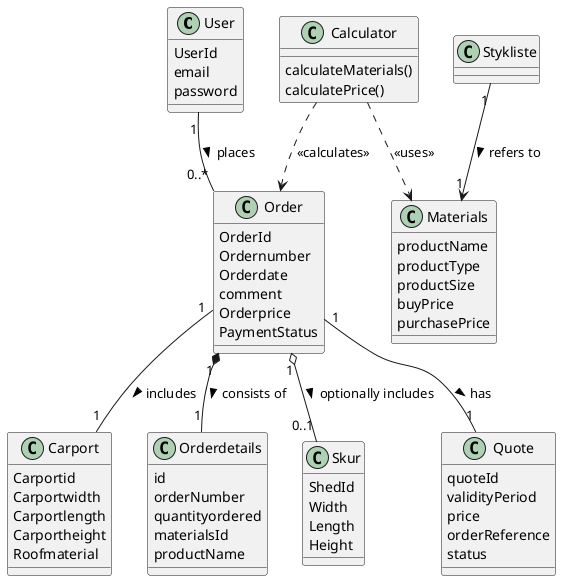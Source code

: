 @startuml

class User {
  UserId
  email
  password
}

class Carport {
  Carportid
  Carportwidth
  Carportlength
  Carportheight
  Roofmaterial
}

class Order {
  OrderId
  Ordernumber
  Orderdate
  comment
  Orderprice
  PaymentStatus
}

class Orderdetails {
  id
  orderNumber
  quantityordered
  materialsId
  productName
}

class Skur {
  ShedId
  Width
  Length
  Height
}

class Quote {
  quoteId
  validityPeriod
  price
  orderReference
  status
}

class Materials {
  productName
  productType
  productSize
  buyPrice
  purchasePrice
}

class Calculator {
  calculateMaterials()
  calculatePrice()
}

' Relationer
User "1" -- "0..*" Order : places >
Order "1" -- "1" Carport : includes >
Order "1" -- "1" Quote : has >
Order "1" o-- "0..1" Skur : optionally includes >
Order "1" *-- "1" Orderdetails : consists of >
Stykliste "1" --> "1" Materials : refers to >

Calculator ..> Materials : <<uses>>
Calculator ..> Order : <<calculates>>

@enduml
